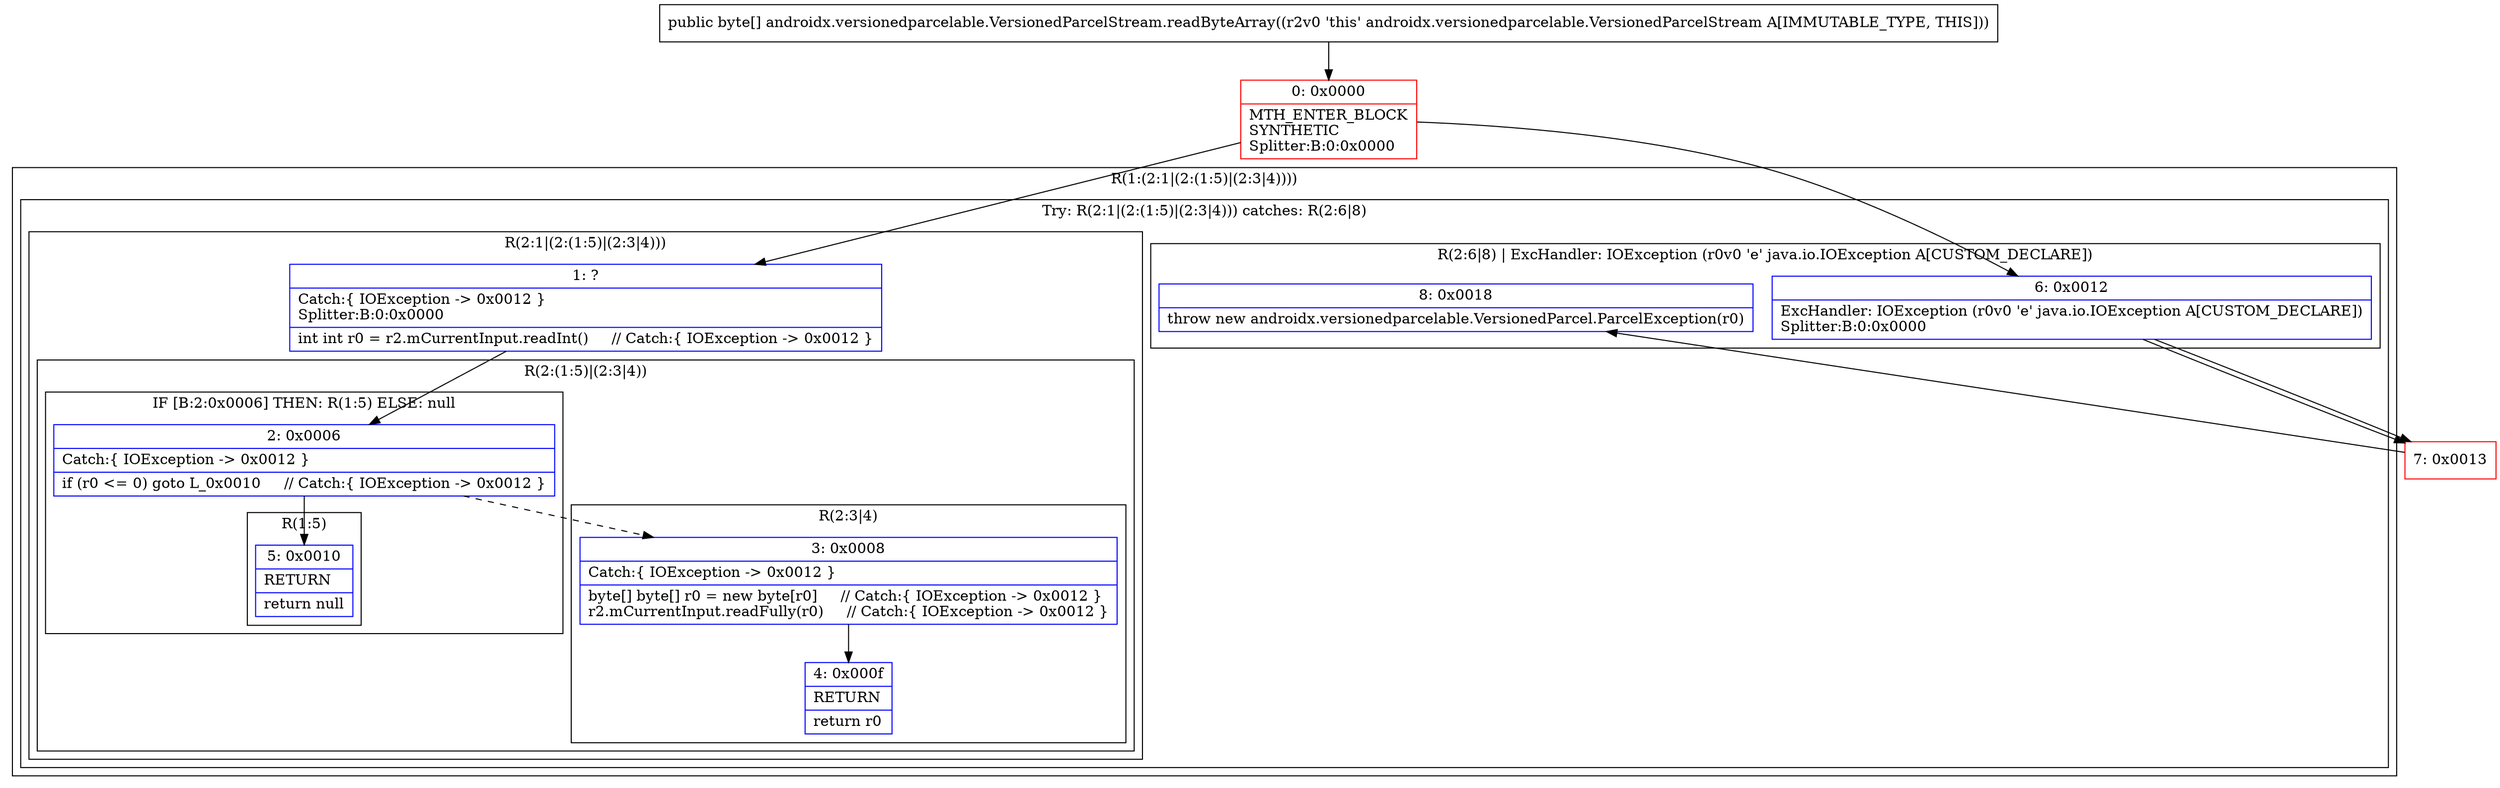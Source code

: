 digraph "CFG forandroidx.versionedparcelable.VersionedParcelStream.readByteArray()[B" {
subgraph cluster_Region_1672076731 {
label = "R(1:(2:1|(2:(1:5)|(2:3|4))))";
node [shape=record,color=blue];
subgraph cluster_TryCatchRegion_774480179 {
label = "Try: R(2:1|(2:(1:5)|(2:3|4))) catches: R(2:6|8)";
node [shape=record,color=blue];
subgraph cluster_Region_1409599560 {
label = "R(2:1|(2:(1:5)|(2:3|4)))";
node [shape=record,color=blue];
Node_1 [shape=record,label="{1\:\ ?|Catch:\{ IOException \-\> 0x0012 \}\lSplitter:B:0:0x0000\l|int int r0 = r2.mCurrentInput.readInt()     \/\/ Catch:\{ IOException \-\> 0x0012 \}\l}"];
subgraph cluster_Region_1888961016 {
label = "R(2:(1:5)|(2:3|4))";
node [shape=record,color=blue];
subgraph cluster_IfRegion_1470001876 {
label = "IF [B:2:0x0006] THEN: R(1:5) ELSE: null";
node [shape=record,color=blue];
Node_2 [shape=record,label="{2\:\ 0x0006|Catch:\{ IOException \-\> 0x0012 \}\l|if (r0 \<= 0) goto L_0x0010     \/\/ Catch:\{ IOException \-\> 0x0012 \}\l}"];
subgraph cluster_Region_1202217326 {
label = "R(1:5)";
node [shape=record,color=blue];
Node_5 [shape=record,label="{5\:\ 0x0010|RETURN\l|return null\l}"];
}
}
subgraph cluster_Region_918352266 {
label = "R(2:3|4)";
node [shape=record,color=blue];
Node_3 [shape=record,label="{3\:\ 0x0008|Catch:\{ IOException \-\> 0x0012 \}\l|byte[] byte[] r0 = new byte[r0]     \/\/ Catch:\{ IOException \-\> 0x0012 \}\lr2.mCurrentInput.readFully(r0)     \/\/ Catch:\{ IOException \-\> 0x0012 \}\l}"];
Node_4 [shape=record,label="{4\:\ 0x000f|RETURN\l|return r0\l}"];
}
}
}
subgraph cluster_Region_1782659109 {
label = "R(2:6|8) | ExcHandler: IOException (r0v0 'e' java.io.IOException A[CUSTOM_DECLARE])\l";
node [shape=record,color=blue];
Node_6 [shape=record,label="{6\:\ 0x0012|ExcHandler: IOException (r0v0 'e' java.io.IOException A[CUSTOM_DECLARE])\lSplitter:B:0:0x0000\l}"];
Node_8 [shape=record,label="{8\:\ 0x0018|throw new androidx.versionedparcelable.VersionedParcel.ParcelException(r0)\l}"];
}
}
}
subgraph cluster_Region_1782659109 {
label = "R(2:6|8) | ExcHandler: IOException (r0v0 'e' java.io.IOException A[CUSTOM_DECLARE])\l";
node [shape=record,color=blue];
Node_6 [shape=record,label="{6\:\ 0x0012|ExcHandler: IOException (r0v0 'e' java.io.IOException A[CUSTOM_DECLARE])\lSplitter:B:0:0x0000\l}"];
Node_8 [shape=record,label="{8\:\ 0x0018|throw new androidx.versionedparcelable.VersionedParcel.ParcelException(r0)\l}"];
}
Node_0 [shape=record,color=red,label="{0\:\ 0x0000|MTH_ENTER_BLOCK\lSYNTHETIC\lSplitter:B:0:0x0000\l}"];
Node_7 [shape=record,color=red,label="{7\:\ 0x0013}"];
MethodNode[shape=record,label="{public byte[] androidx.versionedparcelable.VersionedParcelStream.readByteArray((r2v0 'this' androidx.versionedparcelable.VersionedParcelStream A[IMMUTABLE_TYPE, THIS])) }"];
MethodNode -> Node_0;
Node_1 -> Node_2;
Node_2 -> Node_3[style=dashed];
Node_2 -> Node_5;
Node_3 -> Node_4;
Node_6 -> Node_7;
Node_6 -> Node_7;
Node_0 -> Node_1;
Node_0 -> Node_6;
Node_7 -> Node_8;
}

